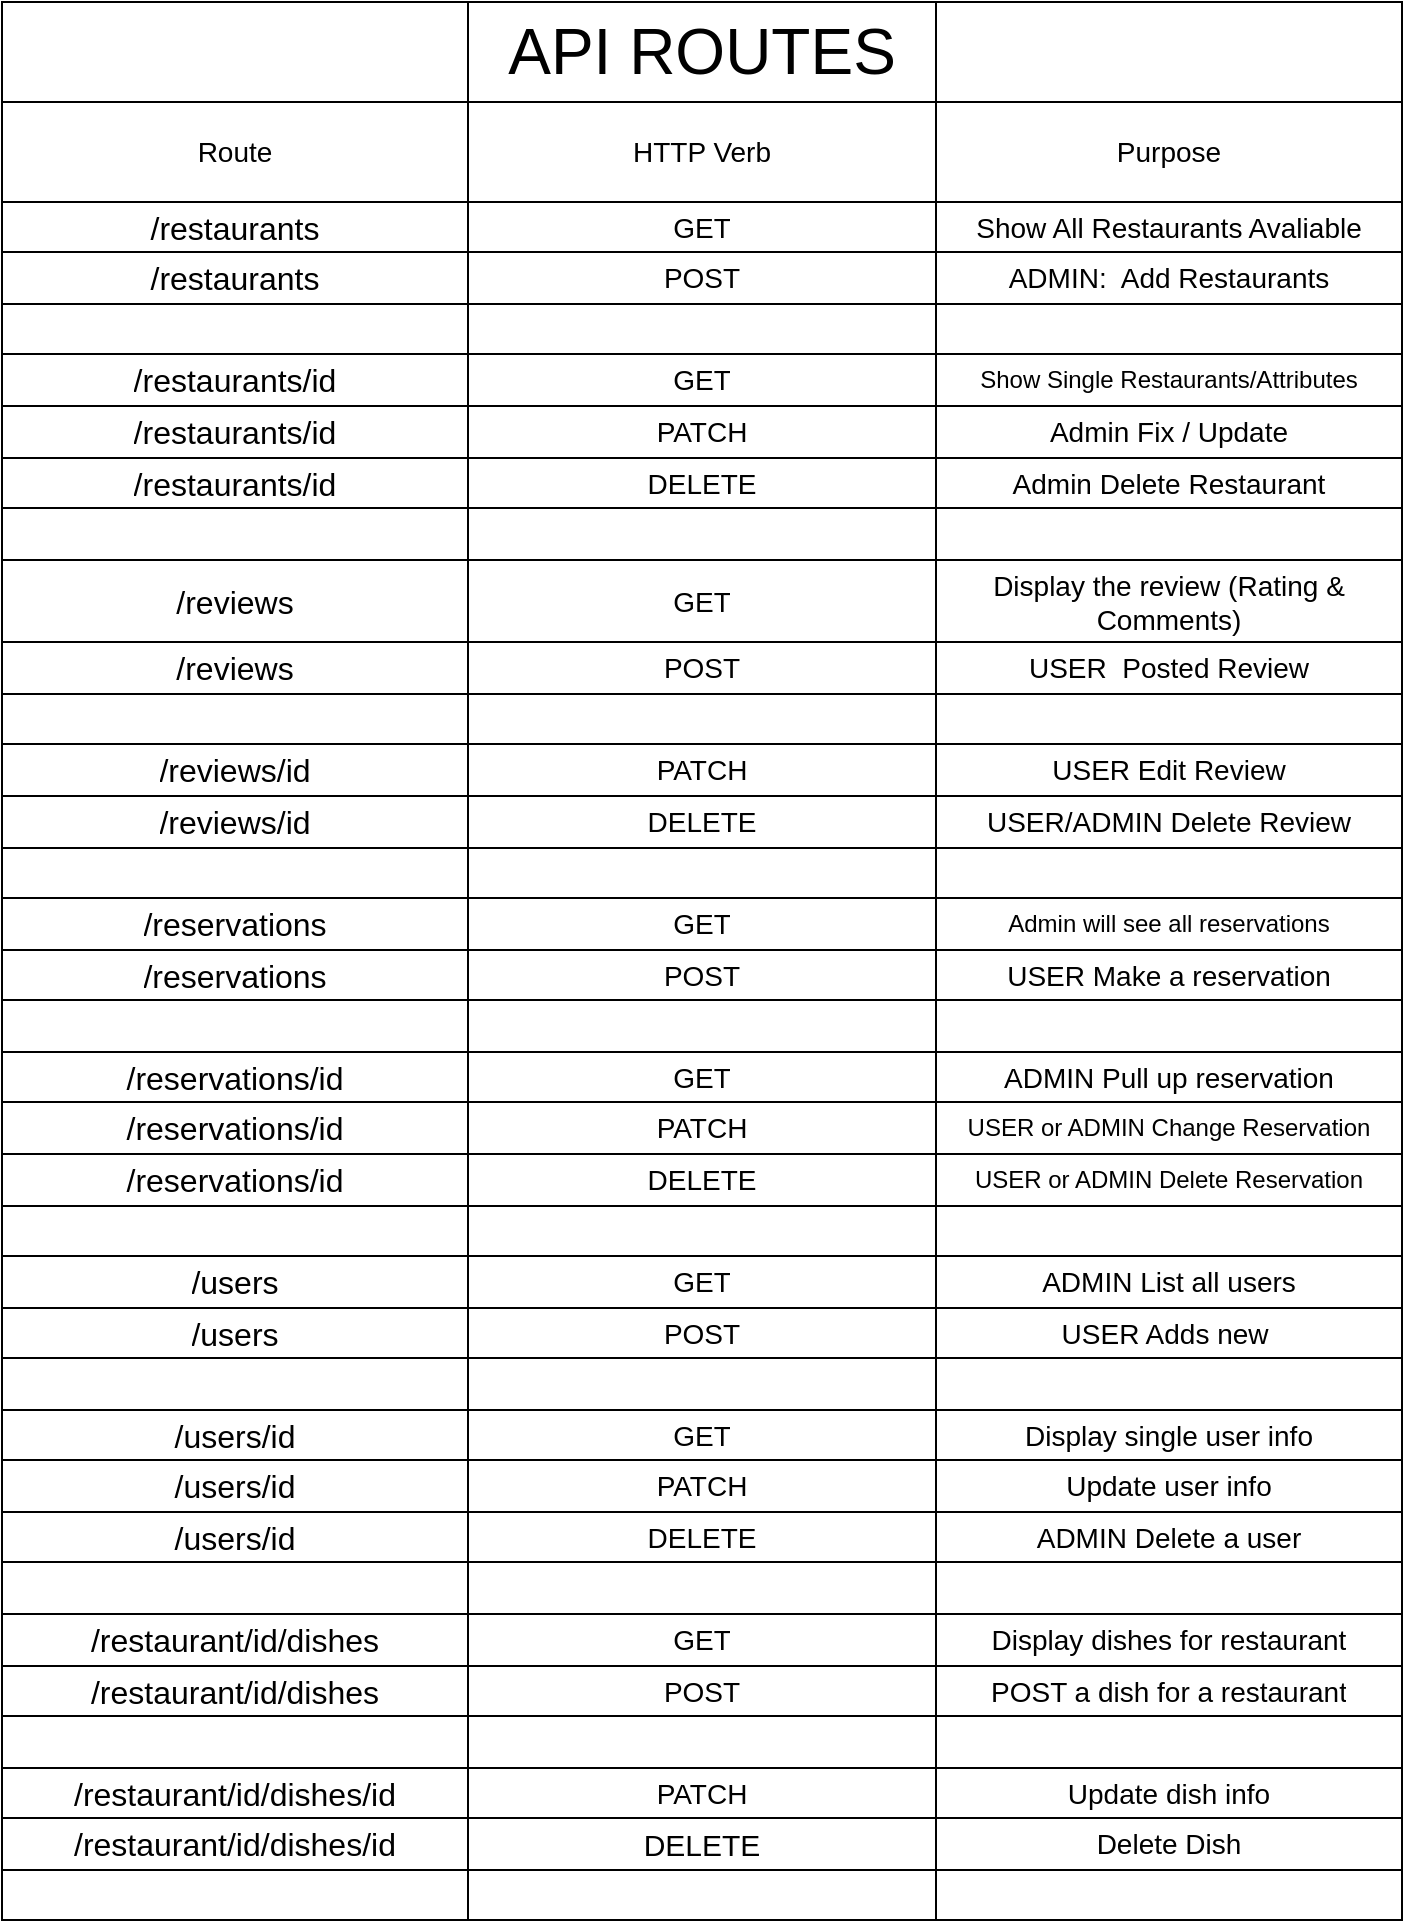 <mxfile>
    <diagram id="S6L31jOvDiZtcp9Sf2Wv" name="Page-1">
        <mxGraphModel dx="923" dy="2101" grid="1" gridSize="10" guides="1" tooltips="1" connect="1" arrows="1" fold="1" page="1" pageScale="1" pageWidth="850" pageHeight="1100" math="0" shadow="0">
            <root>
                <mxCell id="0"/>
                <mxCell id="1" parent="0"/>
                <mxCell id="39" value="" style="shape=table;startSize=0;container=1;collapsible=0;childLayout=tableLayout;fontStyle=1;align=center;fontSize=20;" parent="1" vertex="1">
                    <mxGeometry x="90" y="-1080" width="700" height="959" as="geometry"/>
                </mxCell>
                <mxCell id="3LBCeSW4Zflb0pGlj7fX-219" style="shape=tableRow;horizontal=0;startSize=0;swimlaneHead=0;swimlaneBody=0;top=0;left=0;bottom=0;right=0;collapsible=0;dropTarget=0;fillColor=none;points=[[0,0.5],[1,0.5]];portConstraint=eastwest;" parent="39" vertex="1">
                    <mxGeometry width="700" height="50" as="geometry"/>
                </mxCell>
                <mxCell id="3LBCeSW4Zflb0pGlj7fX-220" style="shape=partialRectangle;html=1;whiteSpace=wrap;connectable=0;fillColor=none;top=0;left=0;bottom=0;right=0;overflow=hidden;" parent="3LBCeSW4Zflb0pGlj7fX-219" vertex="1">
                    <mxGeometry width="233" height="50" as="geometry">
                        <mxRectangle width="233" height="50" as="alternateBounds"/>
                    </mxGeometry>
                </mxCell>
                <mxCell id="3LBCeSW4Zflb0pGlj7fX-221" value="API ROUTES" style="shape=partialRectangle;html=1;whiteSpace=wrap;connectable=0;fillColor=none;top=0;left=0;bottom=0;right=0;overflow=hidden;fontSize=32;" parent="3LBCeSW4Zflb0pGlj7fX-219" vertex="1">
                    <mxGeometry x="233" width="234" height="50" as="geometry">
                        <mxRectangle width="234" height="50" as="alternateBounds"/>
                    </mxGeometry>
                </mxCell>
                <mxCell id="3LBCeSW4Zflb0pGlj7fX-222" style="shape=partialRectangle;html=1;whiteSpace=wrap;connectable=0;fillColor=none;top=0;left=0;bottom=0;right=0;overflow=hidden;" parent="3LBCeSW4Zflb0pGlj7fX-219" vertex="1">
                    <mxGeometry x="467" width="233" height="50" as="geometry">
                        <mxRectangle width="233" height="50" as="alternateBounds"/>
                    </mxGeometry>
                </mxCell>
                <mxCell id="40" value="" style="shape=tableRow;horizontal=0;startSize=0;swimlaneHead=0;swimlaneBody=0;top=0;left=0;bottom=0;right=0;collapsible=0;dropTarget=0;fillColor=none;points=[[0,0.5],[1,0.5]];portConstraint=eastwest;" parent="39" vertex="1">
                    <mxGeometry y="50" width="700" height="50" as="geometry"/>
                </mxCell>
                <mxCell id="41" value="&lt;font style=&quot;font-size: 14px;&quot;&gt;Route&lt;/font&gt;" style="shape=partialRectangle;html=1;whiteSpace=wrap;connectable=0;fillColor=none;top=0;left=0;bottom=0;right=0;overflow=hidden;" parent="40" vertex="1">
                    <mxGeometry width="233" height="50" as="geometry">
                        <mxRectangle width="233" height="50" as="alternateBounds"/>
                    </mxGeometry>
                </mxCell>
                <mxCell id="42" value="&lt;font style=&quot;font-size: 14px;&quot;&gt;HTTP Verb&lt;/font&gt;" style="shape=partialRectangle;html=1;whiteSpace=wrap;connectable=0;fillColor=none;top=0;left=0;bottom=0;right=0;overflow=hidden;" parent="40" vertex="1">
                    <mxGeometry x="233" width="234" height="50" as="geometry">
                        <mxRectangle width="234" height="50" as="alternateBounds"/>
                    </mxGeometry>
                </mxCell>
                <mxCell id="43" value="&lt;font style=&quot;font-size: 14px;&quot;&gt;Purpose&lt;/font&gt;" style="shape=partialRectangle;html=1;whiteSpace=wrap;connectable=0;fillColor=none;top=0;left=0;bottom=0;right=0;overflow=hidden;" parent="40" vertex="1">
                    <mxGeometry x="467" width="233" height="50" as="geometry">
                        <mxRectangle width="233" height="50" as="alternateBounds"/>
                    </mxGeometry>
                </mxCell>
                <mxCell id="44" value="" style="shape=tableRow;horizontal=0;startSize=0;swimlaneHead=0;swimlaneBody=0;top=0;left=0;bottom=0;right=0;collapsible=0;dropTarget=0;fillColor=none;points=[[0,0.5],[1,0.5]];portConstraint=eastwest;" parent="39" vertex="1">
                    <mxGeometry y="100" width="700" height="25" as="geometry"/>
                </mxCell>
                <mxCell id="45" value="&lt;span style=&quot;font-size: 16px;&quot;&gt;/restaurants&lt;/span&gt;" style="shape=partialRectangle;html=1;whiteSpace=wrap;connectable=0;fillColor=none;top=0;left=0;bottom=0;right=0;overflow=hidden;" parent="44" vertex="1">
                    <mxGeometry width="233" height="25" as="geometry">
                        <mxRectangle width="233" height="25" as="alternateBounds"/>
                    </mxGeometry>
                </mxCell>
                <mxCell id="46" value="&lt;font style=&quot;font-size: 14px;&quot;&gt;GET&lt;/font&gt;" style="shape=partialRectangle;html=1;whiteSpace=wrap;connectable=0;fillColor=none;top=0;left=0;bottom=0;right=0;overflow=hidden;" parent="44" vertex="1">
                    <mxGeometry x="233" width="234" height="25" as="geometry">
                        <mxRectangle width="234" height="25" as="alternateBounds"/>
                    </mxGeometry>
                </mxCell>
                <mxCell id="47" value="&lt;font style=&quot;font-size: 14px;&quot;&gt;Show All Restaurants Avaliable&lt;/font&gt;" style="shape=partialRectangle;html=1;whiteSpace=wrap;connectable=0;fillColor=none;top=0;left=0;bottom=0;right=0;overflow=hidden;" parent="44" vertex="1">
                    <mxGeometry x="467" width="233" height="25" as="geometry">
                        <mxRectangle width="233" height="25" as="alternateBounds"/>
                    </mxGeometry>
                </mxCell>
                <mxCell id="48" value="" style="shape=tableRow;horizontal=0;startSize=0;swimlaneHead=0;swimlaneBody=0;top=0;left=0;bottom=0;right=0;collapsible=0;dropTarget=0;fillColor=none;points=[[0,0.5],[1,0.5]];portConstraint=eastwest;" parent="39" vertex="1">
                    <mxGeometry y="125" width="700" height="26" as="geometry"/>
                </mxCell>
                <mxCell id="49" value="&lt;span style=&quot;font-size: 16px;&quot;&gt;/restaurants&lt;/span&gt;" style="shape=partialRectangle;html=1;whiteSpace=wrap;connectable=0;fillColor=none;top=0;left=0;bottom=0;right=0;overflow=hidden;" parent="48" vertex="1">
                    <mxGeometry width="233" height="26" as="geometry">
                        <mxRectangle width="233" height="26" as="alternateBounds"/>
                    </mxGeometry>
                </mxCell>
                <mxCell id="50" value="&lt;font style=&quot;font-size: 14px;&quot;&gt;POST&lt;/font&gt;" style="shape=partialRectangle;html=1;whiteSpace=wrap;connectable=0;fillColor=none;top=0;left=0;bottom=0;right=0;overflow=hidden;" parent="48" vertex="1">
                    <mxGeometry x="233" width="234" height="26" as="geometry">
                        <mxRectangle width="234" height="26" as="alternateBounds"/>
                    </mxGeometry>
                </mxCell>
                <mxCell id="51" value="&lt;font style=&quot;font-size: 14px;&quot;&gt;ADMIN:&amp;nbsp; Add Restaurants&lt;/font&gt;" style="shape=partialRectangle;html=1;whiteSpace=wrap;connectable=0;fillColor=none;top=0;left=0;bottom=0;right=0;overflow=hidden;" parent="48" vertex="1">
                    <mxGeometry x="467" width="233" height="26" as="geometry">
                        <mxRectangle width="233" height="26" as="alternateBounds"/>
                    </mxGeometry>
                </mxCell>
                <mxCell id="3LBCeSW4Zflb0pGlj7fX-67" style="shape=tableRow;horizontal=0;startSize=0;swimlaneHead=0;swimlaneBody=0;top=0;left=0;bottom=0;right=0;collapsible=0;dropTarget=0;fillColor=none;points=[[0,0.5],[1,0.5]];portConstraint=eastwest;" parent="39" vertex="1">
                    <mxGeometry y="151" width="700" height="25" as="geometry"/>
                </mxCell>
                <mxCell id="3LBCeSW4Zflb0pGlj7fX-68" value="" style="shape=partialRectangle;html=1;whiteSpace=wrap;connectable=0;fillColor=none;top=0;left=0;bottom=0;right=0;overflow=hidden;" parent="3LBCeSW4Zflb0pGlj7fX-67" vertex="1">
                    <mxGeometry width="233" height="25" as="geometry">
                        <mxRectangle width="233" height="25" as="alternateBounds"/>
                    </mxGeometry>
                </mxCell>
                <mxCell id="3LBCeSW4Zflb0pGlj7fX-69" value="" style="shape=partialRectangle;html=1;whiteSpace=wrap;connectable=0;fillColor=none;top=0;left=0;bottom=0;right=0;overflow=hidden;" parent="3LBCeSW4Zflb0pGlj7fX-67" vertex="1">
                    <mxGeometry x="233" width="234" height="25" as="geometry">
                        <mxRectangle width="234" height="25" as="alternateBounds"/>
                    </mxGeometry>
                </mxCell>
                <mxCell id="3LBCeSW4Zflb0pGlj7fX-70" value="" style="shape=partialRectangle;html=1;whiteSpace=wrap;connectable=0;fillColor=none;top=0;left=0;bottom=0;right=0;overflow=hidden;" parent="3LBCeSW4Zflb0pGlj7fX-67" vertex="1">
                    <mxGeometry x="467" width="233" height="25" as="geometry">
                        <mxRectangle width="233" height="25" as="alternateBounds"/>
                    </mxGeometry>
                </mxCell>
                <mxCell id="3LBCeSW4Zflb0pGlj7fX-75" style="shape=tableRow;horizontal=0;startSize=0;swimlaneHead=0;swimlaneBody=0;top=0;left=0;bottom=0;right=0;collapsible=0;dropTarget=0;fillColor=none;points=[[0,0.5],[1,0.5]];portConstraint=eastwest;" parent="39" vertex="1">
                    <mxGeometry y="176" width="700" height="26" as="geometry"/>
                </mxCell>
                <mxCell id="3LBCeSW4Zflb0pGlj7fX-76" value="&lt;font style=&quot;font-size: 16px;&quot;&gt;/restaurants/id&lt;/font&gt;" style="shape=partialRectangle;html=1;whiteSpace=wrap;connectable=0;fillColor=none;top=0;left=0;bottom=0;right=0;overflow=hidden;" parent="3LBCeSW4Zflb0pGlj7fX-75" vertex="1">
                    <mxGeometry width="233" height="26" as="geometry">
                        <mxRectangle width="233" height="26" as="alternateBounds"/>
                    </mxGeometry>
                </mxCell>
                <mxCell id="3LBCeSW4Zflb0pGlj7fX-77" value="&lt;font style=&quot;font-size: 14px;&quot;&gt;GET&lt;/font&gt;" style="shape=partialRectangle;html=1;whiteSpace=wrap;connectable=0;fillColor=none;top=0;left=0;bottom=0;right=0;overflow=hidden;" parent="3LBCeSW4Zflb0pGlj7fX-75" vertex="1">
                    <mxGeometry x="233" width="234" height="26" as="geometry">
                        <mxRectangle width="234" height="26" as="alternateBounds"/>
                    </mxGeometry>
                </mxCell>
                <mxCell id="3LBCeSW4Zflb0pGlj7fX-78" value="Show Single Restaurants/Attributes" style="shape=partialRectangle;html=1;whiteSpace=wrap;connectable=0;fillColor=none;top=0;left=0;bottom=0;right=0;overflow=hidden;" parent="3LBCeSW4Zflb0pGlj7fX-75" vertex="1">
                    <mxGeometry x="467" width="233" height="26" as="geometry">
                        <mxRectangle width="233" height="26" as="alternateBounds"/>
                    </mxGeometry>
                </mxCell>
                <mxCell id="3LBCeSW4Zflb0pGlj7fX-79" style="shape=tableRow;horizontal=0;startSize=0;swimlaneHead=0;swimlaneBody=0;top=0;left=0;bottom=0;right=0;collapsible=0;dropTarget=0;fillColor=none;points=[[0,0.5],[1,0.5]];portConstraint=eastwest;" parent="39" vertex="1">
                    <mxGeometry y="202" width="700" height="26" as="geometry"/>
                </mxCell>
                <mxCell id="3LBCeSW4Zflb0pGlj7fX-80" value="&lt;span style=&quot;font-size: 16px;&quot;&gt;/restaurants/id&lt;/span&gt;" style="shape=partialRectangle;html=1;whiteSpace=wrap;connectable=0;fillColor=none;top=0;left=0;bottom=0;right=0;overflow=hidden;" parent="3LBCeSW4Zflb0pGlj7fX-79" vertex="1">
                    <mxGeometry width="233" height="26" as="geometry">
                        <mxRectangle width="233" height="26" as="alternateBounds"/>
                    </mxGeometry>
                </mxCell>
                <mxCell id="3LBCeSW4Zflb0pGlj7fX-81" value="&lt;font style=&quot;font-size: 14px;&quot;&gt;PATCH&lt;/font&gt;" style="shape=partialRectangle;html=1;whiteSpace=wrap;connectable=0;fillColor=none;top=0;left=0;bottom=0;right=0;overflow=hidden;" parent="3LBCeSW4Zflb0pGlj7fX-79" vertex="1">
                    <mxGeometry x="233" width="234" height="26" as="geometry">
                        <mxRectangle width="234" height="26" as="alternateBounds"/>
                    </mxGeometry>
                </mxCell>
                <mxCell id="3LBCeSW4Zflb0pGlj7fX-82" value="&lt;font style=&quot;font-size: 14px;&quot;&gt;Admin Fix / Update&lt;/font&gt;" style="shape=partialRectangle;html=1;whiteSpace=wrap;connectable=0;fillColor=none;top=0;left=0;bottom=0;right=0;overflow=hidden;" parent="3LBCeSW4Zflb0pGlj7fX-79" vertex="1">
                    <mxGeometry x="467" width="233" height="26" as="geometry">
                        <mxRectangle width="233" height="26" as="alternateBounds"/>
                    </mxGeometry>
                </mxCell>
                <mxCell id="3LBCeSW4Zflb0pGlj7fX-83" style="shape=tableRow;horizontal=0;startSize=0;swimlaneHead=0;swimlaneBody=0;top=0;left=0;bottom=0;right=0;collapsible=0;dropTarget=0;fillColor=none;points=[[0,0.5],[1,0.5]];portConstraint=eastwest;" parent="39" vertex="1">
                    <mxGeometry y="228" width="700" height="25" as="geometry"/>
                </mxCell>
                <mxCell id="3LBCeSW4Zflb0pGlj7fX-84" value="&lt;span style=&quot;font-size: 16px;&quot;&gt;/restaurants/id&lt;/span&gt;" style="shape=partialRectangle;html=1;whiteSpace=wrap;connectable=0;fillColor=none;top=0;left=0;bottom=0;right=0;overflow=hidden;" parent="3LBCeSW4Zflb0pGlj7fX-83" vertex="1">
                    <mxGeometry width="233" height="25" as="geometry">
                        <mxRectangle width="233" height="25" as="alternateBounds"/>
                    </mxGeometry>
                </mxCell>
                <mxCell id="3LBCeSW4Zflb0pGlj7fX-85" value="&lt;font style=&quot;font-size: 14px;&quot;&gt;DELETE&lt;/font&gt;" style="shape=partialRectangle;html=1;whiteSpace=wrap;connectable=0;fillColor=none;top=0;left=0;bottom=0;right=0;overflow=hidden;" parent="3LBCeSW4Zflb0pGlj7fX-83" vertex="1">
                    <mxGeometry x="233" width="234" height="25" as="geometry">
                        <mxRectangle width="234" height="25" as="alternateBounds"/>
                    </mxGeometry>
                </mxCell>
                <mxCell id="3LBCeSW4Zflb0pGlj7fX-86" value="&lt;font style=&quot;font-size: 14px;&quot;&gt;Admin Delete Restaurant&lt;/font&gt;" style="shape=partialRectangle;html=1;whiteSpace=wrap;connectable=0;fillColor=none;top=0;left=0;bottom=0;right=0;overflow=hidden;" parent="3LBCeSW4Zflb0pGlj7fX-83" vertex="1">
                    <mxGeometry x="467" width="233" height="25" as="geometry">
                        <mxRectangle width="233" height="25" as="alternateBounds"/>
                    </mxGeometry>
                </mxCell>
                <mxCell id="3LBCeSW4Zflb0pGlj7fX-87" style="shape=tableRow;horizontal=0;startSize=0;swimlaneHead=0;swimlaneBody=0;top=0;left=0;bottom=0;right=0;collapsible=0;dropTarget=0;fillColor=none;points=[[0,0.5],[1,0.5]];portConstraint=eastwest;" parent="39" vertex="1">
                    <mxGeometry y="253" width="700" height="26" as="geometry"/>
                </mxCell>
                <mxCell id="3LBCeSW4Zflb0pGlj7fX-88" value="" style="shape=partialRectangle;html=1;whiteSpace=wrap;connectable=0;fillColor=none;top=0;left=0;bottom=0;right=0;overflow=hidden;" parent="3LBCeSW4Zflb0pGlj7fX-87" vertex="1">
                    <mxGeometry width="233" height="26" as="geometry">
                        <mxRectangle width="233" height="26" as="alternateBounds"/>
                    </mxGeometry>
                </mxCell>
                <mxCell id="3LBCeSW4Zflb0pGlj7fX-89" value="" style="shape=partialRectangle;html=1;whiteSpace=wrap;connectable=0;fillColor=none;top=0;left=0;bottom=0;right=0;overflow=hidden;" parent="3LBCeSW4Zflb0pGlj7fX-87" vertex="1">
                    <mxGeometry x="233" width="234" height="26" as="geometry">
                        <mxRectangle width="234" height="26" as="alternateBounds"/>
                    </mxGeometry>
                </mxCell>
                <mxCell id="3LBCeSW4Zflb0pGlj7fX-90" value="" style="shape=partialRectangle;html=1;whiteSpace=wrap;connectable=0;fillColor=none;top=0;left=0;bottom=0;right=0;overflow=hidden;" parent="3LBCeSW4Zflb0pGlj7fX-87" vertex="1">
                    <mxGeometry x="467" width="233" height="26" as="geometry">
                        <mxRectangle width="233" height="26" as="alternateBounds"/>
                    </mxGeometry>
                </mxCell>
                <mxCell id="3LBCeSW4Zflb0pGlj7fX-95" style="shape=tableRow;horizontal=0;startSize=0;swimlaneHead=0;swimlaneBody=0;top=0;left=0;bottom=0;right=0;collapsible=0;dropTarget=0;fillColor=none;points=[[0,0.5],[1,0.5]];portConstraint=eastwest;" parent="39" vertex="1">
                    <mxGeometry y="279" width="700" height="41" as="geometry"/>
                </mxCell>
                <mxCell id="3LBCeSW4Zflb0pGlj7fX-96" value="&lt;font style=&quot;font-size: 16px;&quot;&gt;/reviews&lt;/font&gt;" style="shape=partialRectangle;html=1;whiteSpace=wrap;connectable=0;fillColor=none;top=0;left=0;bottom=0;right=0;overflow=hidden;" parent="3LBCeSW4Zflb0pGlj7fX-95" vertex="1">
                    <mxGeometry width="233" height="41" as="geometry">
                        <mxRectangle width="233" height="41" as="alternateBounds"/>
                    </mxGeometry>
                </mxCell>
                <mxCell id="3LBCeSW4Zflb0pGlj7fX-97" value="&lt;font style=&quot;font-size: 14px;&quot;&gt;GET&lt;/font&gt;" style="shape=partialRectangle;html=1;whiteSpace=wrap;connectable=0;fillColor=none;top=0;left=0;bottom=0;right=0;overflow=hidden;" parent="3LBCeSW4Zflb0pGlj7fX-95" vertex="1">
                    <mxGeometry x="233" width="234" height="41" as="geometry">
                        <mxRectangle width="234" height="41" as="alternateBounds"/>
                    </mxGeometry>
                </mxCell>
                <mxCell id="3LBCeSW4Zflb0pGlj7fX-98" value="&lt;font style=&quot;font-size: 14px;&quot;&gt;Display the review (Rating &amp;amp; Comments)&lt;/font&gt;" style="shape=partialRectangle;html=1;whiteSpace=wrap;connectable=0;fillColor=none;top=0;left=0;bottom=0;right=0;overflow=hidden;" parent="3LBCeSW4Zflb0pGlj7fX-95" vertex="1">
                    <mxGeometry x="467" width="233" height="41" as="geometry">
                        <mxRectangle width="233" height="41" as="alternateBounds"/>
                    </mxGeometry>
                </mxCell>
                <mxCell id="3LBCeSW4Zflb0pGlj7fX-99" style="shape=tableRow;horizontal=0;startSize=0;swimlaneHead=0;swimlaneBody=0;top=0;left=0;bottom=0;right=0;collapsible=0;dropTarget=0;fillColor=none;points=[[0,0.5],[1,0.5]];portConstraint=eastwest;" parent="39" vertex="1">
                    <mxGeometry y="320" width="700" height="26" as="geometry"/>
                </mxCell>
                <mxCell id="3LBCeSW4Zflb0pGlj7fX-100" value="&lt;font style=&quot;font-size: 16px;&quot;&gt;/reviews&lt;/font&gt;" style="shape=partialRectangle;html=1;whiteSpace=wrap;connectable=0;fillColor=none;top=0;left=0;bottom=0;right=0;overflow=hidden;" parent="3LBCeSW4Zflb0pGlj7fX-99" vertex="1">
                    <mxGeometry width="233" height="26" as="geometry">
                        <mxRectangle width="233" height="26" as="alternateBounds"/>
                    </mxGeometry>
                </mxCell>
                <mxCell id="3LBCeSW4Zflb0pGlj7fX-101" value="&lt;font style=&quot;font-size: 14px;&quot;&gt;POST&lt;/font&gt;" style="shape=partialRectangle;html=1;whiteSpace=wrap;connectable=0;fillColor=none;top=0;left=0;bottom=0;right=0;overflow=hidden;" parent="3LBCeSW4Zflb0pGlj7fX-99" vertex="1">
                    <mxGeometry x="233" width="234" height="26" as="geometry">
                        <mxRectangle width="234" height="26" as="alternateBounds"/>
                    </mxGeometry>
                </mxCell>
                <mxCell id="3LBCeSW4Zflb0pGlj7fX-102" value="&lt;font style=&quot;font-size: 14px;&quot;&gt;USER&amp;nbsp; Posted Review&lt;/font&gt;" style="shape=partialRectangle;html=1;whiteSpace=wrap;connectable=0;fillColor=none;top=0;left=0;bottom=0;right=0;overflow=hidden;" parent="3LBCeSW4Zflb0pGlj7fX-99" vertex="1">
                    <mxGeometry x="467" width="233" height="26" as="geometry">
                        <mxRectangle width="233" height="26" as="alternateBounds"/>
                    </mxGeometry>
                </mxCell>
                <mxCell id="3LBCeSW4Zflb0pGlj7fX-127" style="shape=tableRow;horizontal=0;startSize=0;swimlaneHead=0;swimlaneBody=0;top=0;left=0;bottom=0;right=0;collapsible=0;dropTarget=0;fillColor=none;points=[[0,0.5],[1,0.5]];portConstraint=eastwest;" parent="39" vertex="1">
                    <mxGeometry y="346" width="700" height="25" as="geometry"/>
                </mxCell>
                <mxCell id="3LBCeSW4Zflb0pGlj7fX-128" style="shape=partialRectangle;html=1;whiteSpace=wrap;connectable=0;fillColor=none;top=0;left=0;bottom=0;right=0;overflow=hidden;" parent="3LBCeSW4Zflb0pGlj7fX-127" vertex="1">
                    <mxGeometry width="233" height="25" as="geometry">
                        <mxRectangle width="233" height="25" as="alternateBounds"/>
                    </mxGeometry>
                </mxCell>
                <mxCell id="3LBCeSW4Zflb0pGlj7fX-129" style="shape=partialRectangle;html=1;whiteSpace=wrap;connectable=0;fillColor=none;top=0;left=0;bottom=0;right=0;overflow=hidden;" parent="3LBCeSW4Zflb0pGlj7fX-127" vertex="1">
                    <mxGeometry x="233" width="234" height="25" as="geometry">
                        <mxRectangle width="234" height="25" as="alternateBounds"/>
                    </mxGeometry>
                </mxCell>
                <mxCell id="3LBCeSW4Zflb0pGlj7fX-130" style="shape=partialRectangle;html=1;whiteSpace=wrap;connectable=0;fillColor=none;top=0;left=0;bottom=0;right=0;overflow=hidden;" parent="3LBCeSW4Zflb0pGlj7fX-127" vertex="1">
                    <mxGeometry x="467" width="233" height="25" as="geometry">
                        <mxRectangle width="233" height="25" as="alternateBounds"/>
                    </mxGeometry>
                </mxCell>
                <mxCell id="3LBCeSW4Zflb0pGlj7fX-103" style="shape=tableRow;horizontal=0;startSize=0;swimlaneHead=0;swimlaneBody=0;top=0;left=0;bottom=0;right=0;collapsible=0;dropTarget=0;fillColor=none;points=[[0,0.5],[1,0.5]];portConstraint=eastwest;" parent="39" vertex="1">
                    <mxGeometry y="371" width="700" height="26" as="geometry"/>
                </mxCell>
                <mxCell id="3LBCeSW4Zflb0pGlj7fX-104" value="&lt;span style=&quot;font-size: 16px;&quot;&gt;/reviews/id&lt;/span&gt;" style="shape=partialRectangle;html=1;whiteSpace=wrap;connectable=0;fillColor=none;top=0;left=0;bottom=0;right=0;overflow=hidden;fontSize=16;" parent="3LBCeSW4Zflb0pGlj7fX-103" vertex="1">
                    <mxGeometry width="233" height="26" as="geometry">
                        <mxRectangle width="233" height="26" as="alternateBounds"/>
                    </mxGeometry>
                </mxCell>
                <mxCell id="3LBCeSW4Zflb0pGlj7fX-105" value="&lt;font style=&quot;font-size: 14px;&quot;&gt;PATCH&lt;/font&gt;" style="shape=partialRectangle;html=1;whiteSpace=wrap;connectable=0;fillColor=none;top=0;left=0;bottom=0;right=0;overflow=hidden;" parent="3LBCeSW4Zflb0pGlj7fX-103" vertex="1">
                    <mxGeometry x="233" width="234" height="26" as="geometry">
                        <mxRectangle width="234" height="26" as="alternateBounds"/>
                    </mxGeometry>
                </mxCell>
                <mxCell id="3LBCeSW4Zflb0pGlj7fX-106" value="&lt;font style=&quot;font-size: 14px;&quot;&gt;USER Edit Review&lt;/font&gt;" style="shape=partialRectangle;html=1;whiteSpace=wrap;connectable=0;fillColor=none;top=0;left=0;bottom=0;right=0;overflow=hidden;" parent="3LBCeSW4Zflb0pGlj7fX-103" vertex="1">
                    <mxGeometry x="467" width="233" height="26" as="geometry">
                        <mxRectangle width="233" height="26" as="alternateBounds"/>
                    </mxGeometry>
                </mxCell>
                <mxCell id="3LBCeSW4Zflb0pGlj7fX-107" style="shape=tableRow;horizontal=0;startSize=0;swimlaneHead=0;swimlaneBody=0;top=0;left=0;bottom=0;right=0;collapsible=0;dropTarget=0;fillColor=none;points=[[0,0.5],[1,0.5]];portConstraint=eastwest;" parent="39" vertex="1">
                    <mxGeometry y="397" width="700" height="26" as="geometry"/>
                </mxCell>
                <mxCell id="3LBCeSW4Zflb0pGlj7fX-108" value="&lt;span style=&quot;font-size: 16px;&quot;&gt;/reviews/id&lt;/span&gt;" style="shape=partialRectangle;html=1;whiteSpace=wrap;connectable=0;fillColor=none;top=0;left=0;bottom=0;right=0;overflow=hidden;fontSize=16;" parent="3LBCeSW4Zflb0pGlj7fX-107" vertex="1">
                    <mxGeometry width="233" height="26" as="geometry">
                        <mxRectangle width="233" height="26" as="alternateBounds"/>
                    </mxGeometry>
                </mxCell>
                <mxCell id="3LBCeSW4Zflb0pGlj7fX-109" value="&lt;font style=&quot;font-size: 14px;&quot;&gt;DELETE&lt;/font&gt;" style="shape=partialRectangle;html=1;whiteSpace=wrap;connectable=0;fillColor=none;top=0;left=0;bottom=0;right=0;overflow=hidden;" parent="3LBCeSW4Zflb0pGlj7fX-107" vertex="1">
                    <mxGeometry x="233" width="234" height="26" as="geometry">
                        <mxRectangle width="234" height="26" as="alternateBounds"/>
                    </mxGeometry>
                </mxCell>
                <mxCell id="3LBCeSW4Zflb0pGlj7fX-110" value="&lt;font style=&quot;font-size: 14px;&quot;&gt;USER/ADMIN Delete Review&lt;/font&gt;" style="shape=partialRectangle;html=1;whiteSpace=wrap;connectable=0;fillColor=none;top=0;left=0;bottom=0;right=0;overflow=hidden;" parent="3LBCeSW4Zflb0pGlj7fX-107" vertex="1">
                    <mxGeometry x="467" width="233" height="26" as="geometry">
                        <mxRectangle width="233" height="26" as="alternateBounds"/>
                    </mxGeometry>
                </mxCell>
                <mxCell id="3LBCeSW4Zflb0pGlj7fX-111" style="shape=tableRow;horizontal=0;startSize=0;swimlaneHead=0;swimlaneBody=0;top=0;left=0;bottom=0;right=0;collapsible=0;dropTarget=0;fillColor=none;points=[[0,0.5],[1,0.5]];portConstraint=eastwest;" parent="39" vertex="1">
                    <mxGeometry y="423" width="700" height="25" as="geometry"/>
                </mxCell>
                <mxCell id="3LBCeSW4Zflb0pGlj7fX-112" style="shape=partialRectangle;html=1;whiteSpace=wrap;connectable=0;fillColor=none;top=0;left=0;bottom=0;right=0;overflow=hidden;" parent="3LBCeSW4Zflb0pGlj7fX-111" vertex="1">
                    <mxGeometry width="233" height="25" as="geometry">
                        <mxRectangle width="233" height="25" as="alternateBounds"/>
                    </mxGeometry>
                </mxCell>
                <mxCell id="3LBCeSW4Zflb0pGlj7fX-113" style="shape=partialRectangle;html=1;whiteSpace=wrap;connectable=0;fillColor=none;top=0;left=0;bottom=0;right=0;overflow=hidden;" parent="3LBCeSW4Zflb0pGlj7fX-111" vertex="1">
                    <mxGeometry x="233" width="234" height="25" as="geometry">
                        <mxRectangle width="234" height="25" as="alternateBounds"/>
                    </mxGeometry>
                </mxCell>
                <mxCell id="3LBCeSW4Zflb0pGlj7fX-114" style="shape=partialRectangle;html=1;whiteSpace=wrap;connectable=0;fillColor=none;top=0;left=0;bottom=0;right=0;overflow=hidden;" parent="3LBCeSW4Zflb0pGlj7fX-111" vertex="1">
                    <mxGeometry x="467" width="233" height="25" as="geometry">
                        <mxRectangle width="233" height="25" as="alternateBounds"/>
                    </mxGeometry>
                </mxCell>
                <mxCell id="3LBCeSW4Zflb0pGlj7fX-159" style="shape=tableRow;horizontal=0;startSize=0;swimlaneHead=0;swimlaneBody=0;top=0;left=0;bottom=0;right=0;collapsible=0;dropTarget=0;fillColor=none;points=[[0,0.5],[1,0.5]];portConstraint=eastwest;" parent="39" vertex="1">
                    <mxGeometry y="448" width="700" height="26" as="geometry"/>
                </mxCell>
                <mxCell id="3LBCeSW4Zflb0pGlj7fX-160" value="/reservations" style="shape=partialRectangle;html=1;whiteSpace=wrap;connectable=0;fillColor=none;top=0;left=0;bottom=0;right=0;overflow=hidden;fontSize=16;" parent="3LBCeSW4Zflb0pGlj7fX-159" vertex="1">
                    <mxGeometry width="233" height="26" as="geometry">
                        <mxRectangle width="233" height="26" as="alternateBounds"/>
                    </mxGeometry>
                </mxCell>
                <mxCell id="3LBCeSW4Zflb0pGlj7fX-161" value="&lt;font style=&quot;font-size: 14px;&quot;&gt;GET&lt;/font&gt;" style="shape=partialRectangle;html=1;whiteSpace=wrap;connectable=0;fillColor=none;top=0;left=0;bottom=0;right=0;overflow=hidden;" parent="3LBCeSW4Zflb0pGlj7fX-159" vertex="1">
                    <mxGeometry x="233" width="234" height="26" as="geometry">
                        <mxRectangle width="234" height="26" as="alternateBounds"/>
                    </mxGeometry>
                </mxCell>
                <mxCell id="3LBCeSW4Zflb0pGlj7fX-162" value="Admin will see all reservations" style="shape=partialRectangle;html=1;whiteSpace=wrap;connectable=0;fillColor=none;top=0;left=0;bottom=0;right=0;overflow=hidden;" parent="3LBCeSW4Zflb0pGlj7fX-159" vertex="1">
                    <mxGeometry x="467" width="233" height="26" as="geometry">
                        <mxRectangle width="233" height="26" as="alternateBounds"/>
                    </mxGeometry>
                </mxCell>
                <mxCell id="3LBCeSW4Zflb0pGlj7fX-151" style="shape=tableRow;horizontal=0;startSize=0;swimlaneHead=0;swimlaneBody=0;top=0;left=0;bottom=0;right=0;collapsible=0;dropTarget=0;fillColor=none;points=[[0,0.5],[1,0.5]];portConstraint=eastwest;" parent="39" vertex="1">
                    <mxGeometry y="474" width="700" height="25" as="geometry"/>
                </mxCell>
                <mxCell id="3LBCeSW4Zflb0pGlj7fX-152" value="&lt;span style=&quot;font-size: 16px;&quot;&gt;/reservations&lt;/span&gt;" style="shape=partialRectangle;html=1;whiteSpace=wrap;connectable=0;fillColor=none;top=0;left=0;bottom=0;right=0;overflow=hidden;" parent="3LBCeSW4Zflb0pGlj7fX-151" vertex="1">
                    <mxGeometry width="233" height="25" as="geometry">
                        <mxRectangle width="233" height="25" as="alternateBounds"/>
                    </mxGeometry>
                </mxCell>
                <mxCell id="3LBCeSW4Zflb0pGlj7fX-153" value="&lt;font style=&quot;font-size: 14px;&quot;&gt;POST&lt;/font&gt;" style="shape=partialRectangle;html=1;whiteSpace=wrap;connectable=0;fillColor=none;top=0;left=0;bottom=0;right=0;overflow=hidden;" parent="3LBCeSW4Zflb0pGlj7fX-151" vertex="1">
                    <mxGeometry x="233" width="234" height="25" as="geometry">
                        <mxRectangle width="234" height="25" as="alternateBounds"/>
                    </mxGeometry>
                </mxCell>
                <mxCell id="3LBCeSW4Zflb0pGlj7fX-154" value="USER Make a reservation" style="shape=partialRectangle;html=1;whiteSpace=wrap;connectable=0;fillColor=none;top=0;left=0;bottom=0;right=0;overflow=hidden;fontSize=14;" parent="3LBCeSW4Zflb0pGlj7fX-151" vertex="1">
                    <mxGeometry x="467" width="233" height="25" as="geometry">
                        <mxRectangle width="233" height="25" as="alternateBounds"/>
                    </mxGeometry>
                </mxCell>
                <mxCell id="3LBCeSW4Zflb0pGlj7fX-147" style="shape=tableRow;horizontal=0;startSize=0;swimlaneHead=0;swimlaneBody=0;top=0;left=0;bottom=0;right=0;collapsible=0;dropTarget=0;fillColor=none;points=[[0,0.5],[1,0.5]];portConstraint=eastwest;" parent="39" vertex="1">
                    <mxGeometry y="499" width="700" height="26" as="geometry"/>
                </mxCell>
                <mxCell id="3LBCeSW4Zflb0pGlj7fX-148" style="shape=partialRectangle;html=1;whiteSpace=wrap;connectable=0;fillColor=none;top=0;left=0;bottom=0;right=0;overflow=hidden;" parent="3LBCeSW4Zflb0pGlj7fX-147" vertex="1">
                    <mxGeometry width="233" height="26" as="geometry">
                        <mxRectangle width="233" height="26" as="alternateBounds"/>
                    </mxGeometry>
                </mxCell>
                <mxCell id="3LBCeSW4Zflb0pGlj7fX-149" style="shape=partialRectangle;html=1;whiteSpace=wrap;connectable=0;fillColor=none;top=0;left=0;bottom=0;right=0;overflow=hidden;" parent="3LBCeSW4Zflb0pGlj7fX-147" vertex="1">
                    <mxGeometry x="233" width="234" height="26" as="geometry">
                        <mxRectangle width="234" height="26" as="alternateBounds"/>
                    </mxGeometry>
                </mxCell>
                <mxCell id="3LBCeSW4Zflb0pGlj7fX-150" style="shape=partialRectangle;html=1;whiteSpace=wrap;connectable=0;fillColor=none;top=0;left=0;bottom=0;right=0;overflow=hidden;" parent="3LBCeSW4Zflb0pGlj7fX-147" vertex="1">
                    <mxGeometry x="467" width="233" height="26" as="geometry">
                        <mxRectangle width="233" height="26" as="alternateBounds"/>
                    </mxGeometry>
                </mxCell>
                <mxCell id="3LBCeSW4Zflb0pGlj7fX-143" style="shape=tableRow;horizontal=0;startSize=0;swimlaneHead=0;swimlaneBody=0;top=0;left=0;bottom=0;right=0;collapsible=0;dropTarget=0;fillColor=none;points=[[0,0.5],[1,0.5]];portConstraint=eastwest;" parent="39" vertex="1">
                    <mxGeometry y="525" width="700" height="25" as="geometry"/>
                </mxCell>
                <mxCell id="3LBCeSW4Zflb0pGlj7fX-144" value="&lt;font style=&quot;font-size: 16px;&quot;&gt;/reservations/id&lt;/font&gt;" style="shape=partialRectangle;html=1;whiteSpace=wrap;connectable=0;fillColor=none;top=0;left=0;bottom=0;right=0;overflow=hidden;" parent="3LBCeSW4Zflb0pGlj7fX-143" vertex="1">
                    <mxGeometry width="233" height="25" as="geometry">
                        <mxRectangle width="233" height="25" as="alternateBounds"/>
                    </mxGeometry>
                </mxCell>
                <mxCell id="3LBCeSW4Zflb0pGlj7fX-145" value="&lt;font style=&quot;font-size: 14px;&quot;&gt;GET&lt;/font&gt;" style="shape=partialRectangle;html=1;whiteSpace=wrap;connectable=0;fillColor=none;top=0;left=0;bottom=0;right=0;overflow=hidden;" parent="3LBCeSW4Zflb0pGlj7fX-143" vertex="1">
                    <mxGeometry x="233" width="234" height="25" as="geometry">
                        <mxRectangle width="234" height="25" as="alternateBounds"/>
                    </mxGeometry>
                </mxCell>
                <mxCell id="3LBCeSW4Zflb0pGlj7fX-146" value="ADMIN Pull up reservation" style="shape=partialRectangle;html=1;whiteSpace=wrap;connectable=0;fillColor=none;top=0;left=0;bottom=0;right=0;overflow=hidden;fontSize=14;" parent="3LBCeSW4Zflb0pGlj7fX-143" vertex="1">
                    <mxGeometry x="467" width="233" height="25" as="geometry">
                        <mxRectangle width="233" height="25" as="alternateBounds"/>
                    </mxGeometry>
                </mxCell>
                <mxCell id="3LBCeSW4Zflb0pGlj7fX-139" style="shape=tableRow;horizontal=0;startSize=0;swimlaneHead=0;swimlaneBody=0;top=0;left=0;bottom=0;right=0;collapsible=0;dropTarget=0;fillColor=none;points=[[0,0.5],[1,0.5]];portConstraint=eastwest;" parent="39" vertex="1">
                    <mxGeometry y="550" width="700" height="26" as="geometry"/>
                </mxCell>
                <mxCell id="3LBCeSW4Zflb0pGlj7fX-140" value="&lt;span style=&quot;font-size: 16px;&quot;&gt;/reservations/id&lt;/span&gt;" style="shape=partialRectangle;html=1;whiteSpace=wrap;connectable=0;fillColor=none;top=0;left=0;bottom=0;right=0;overflow=hidden;" parent="3LBCeSW4Zflb0pGlj7fX-139" vertex="1">
                    <mxGeometry width="233" height="26" as="geometry">
                        <mxRectangle width="233" height="26" as="alternateBounds"/>
                    </mxGeometry>
                </mxCell>
                <mxCell id="3LBCeSW4Zflb0pGlj7fX-141" value="&lt;font style=&quot;font-size: 14px;&quot;&gt;PATCH&lt;/font&gt;" style="shape=partialRectangle;html=1;whiteSpace=wrap;connectable=0;fillColor=none;top=0;left=0;bottom=0;right=0;overflow=hidden;" parent="3LBCeSW4Zflb0pGlj7fX-139" vertex="1">
                    <mxGeometry x="233" width="234" height="26" as="geometry">
                        <mxRectangle width="234" height="26" as="alternateBounds"/>
                    </mxGeometry>
                </mxCell>
                <mxCell id="3LBCeSW4Zflb0pGlj7fX-142" value="USER or ADMIN Change Reservation" style="shape=partialRectangle;html=1;whiteSpace=wrap;connectable=0;fillColor=none;top=0;left=0;bottom=0;right=0;overflow=hidden;" parent="3LBCeSW4Zflb0pGlj7fX-139" vertex="1">
                    <mxGeometry x="467" width="233" height="26" as="geometry">
                        <mxRectangle width="233" height="26" as="alternateBounds"/>
                    </mxGeometry>
                </mxCell>
                <mxCell id="3LBCeSW4Zflb0pGlj7fX-135" style="shape=tableRow;horizontal=0;startSize=0;swimlaneHead=0;swimlaneBody=0;top=0;left=0;bottom=0;right=0;collapsible=0;dropTarget=0;fillColor=none;points=[[0,0.5],[1,0.5]];portConstraint=eastwest;" parent="39" vertex="1">
                    <mxGeometry y="576" width="700" height="26" as="geometry"/>
                </mxCell>
                <mxCell id="3LBCeSW4Zflb0pGlj7fX-136" value="&lt;span style=&quot;font-size: 16px;&quot;&gt;/reservations/id&lt;/span&gt;" style="shape=partialRectangle;html=1;whiteSpace=wrap;connectable=0;fillColor=none;top=0;left=0;bottom=0;right=0;overflow=hidden;" parent="3LBCeSW4Zflb0pGlj7fX-135" vertex="1">
                    <mxGeometry width="233" height="26" as="geometry">
                        <mxRectangle width="233" height="26" as="alternateBounds"/>
                    </mxGeometry>
                </mxCell>
                <mxCell id="3LBCeSW4Zflb0pGlj7fX-137" value="&lt;font style=&quot;font-size: 14px;&quot;&gt;DELETE&lt;/font&gt;" style="shape=partialRectangle;html=1;whiteSpace=wrap;connectable=0;fillColor=none;top=0;left=0;bottom=0;right=0;overflow=hidden;" parent="3LBCeSW4Zflb0pGlj7fX-135" vertex="1">
                    <mxGeometry x="233" width="234" height="26" as="geometry">
                        <mxRectangle width="234" height="26" as="alternateBounds"/>
                    </mxGeometry>
                </mxCell>
                <mxCell id="3LBCeSW4Zflb0pGlj7fX-138" value="USER or ADMIN Delete Reservation" style="shape=partialRectangle;html=1;whiteSpace=wrap;connectable=0;fillColor=none;top=0;left=0;bottom=0;right=0;overflow=hidden;" parent="3LBCeSW4Zflb0pGlj7fX-135" vertex="1">
                    <mxGeometry x="467" width="233" height="26" as="geometry">
                        <mxRectangle width="233" height="26" as="alternateBounds"/>
                    </mxGeometry>
                </mxCell>
                <mxCell id="3LBCeSW4Zflb0pGlj7fX-131" style="shape=tableRow;horizontal=0;startSize=0;swimlaneHead=0;swimlaneBody=0;top=0;left=0;bottom=0;right=0;collapsible=0;dropTarget=0;fillColor=none;points=[[0,0.5],[1,0.5]];portConstraint=eastwest;" parent="39" vertex="1">
                    <mxGeometry y="602" width="700" height="25" as="geometry"/>
                </mxCell>
                <mxCell id="3LBCeSW4Zflb0pGlj7fX-132" style="shape=partialRectangle;html=1;whiteSpace=wrap;connectable=0;fillColor=none;top=0;left=0;bottom=0;right=0;overflow=hidden;" parent="3LBCeSW4Zflb0pGlj7fX-131" vertex="1">
                    <mxGeometry width="233" height="25" as="geometry">
                        <mxRectangle width="233" height="25" as="alternateBounds"/>
                    </mxGeometry>
                </mxCell>
                <mxCell id="3LBCeSW4Zflb0pGlj7fX-133" style="shape=partialRectangle;html=1;whiteSpace=wrap;connectable=0;fillColor=none;top=0;left=0;bottom=0;right=0;overflow=hidden;" parent="3LBCeSW4Zflb0pGlj7fX-131" vertex="1">
                    <mxGeometry x="233" width="234" height="25" as="geometry">
                        <mxRectangle width="234" height="25" as="alternateBounds"/>
                    </mxGeometry>
                </mxCell>
                <mxCell id="3LBCeSW4Zflb0pGlj7fX-134" style="shape=partialRectangle;html=1;whiteSpace=wrap;connectable=0;fillColor=none;top=0;left=0;bottom=0;right=0;overflow=hidden;" parent="3LBCeSW4Zflb0pGlj7fX-131" vertex="1">
                    <mxGeometry x="467" width="233" height="25" as="geometry">
                        <mxRectangle width="233" height="25" as="alternateBounds"/>
                    </mxGeometry>
                </mxCell>
                <mxCell id="3LBCeSW4Zflb0pGlj7fX-179" style="shape=tableRow;horizontal=0;startSize=0;swimlaneHead=0;swimlaneBody=0;top=0;left=0;bottom=0;right=0;collapsible=0;dropTarget=0;fillColor=none;points=[[0,0.5],[1,0.5]];portConstraint=eastwest;" parent="39" vertex="1">
                    <mxGeometry y="627" width="700" height="26" as="geometry"/>
                </mxCell>
                <mxCell id="3LBCeSW4Zflb0pGlj7fX-180" value="/users" style="shape=partialRectangle;html=1;whiteSpace=wrap;connectable=0;fillColor=none;top=0;left=0;bottom=0;right=0;overflow=hidden;fontSize=16;" parent="3LBCeSW4Zflb0pGlj7fX-179" vertex="1">
                    <mxGeometry width="233" height="26" as="geometry">
                        <mxRectangle width="233" height="26" as="alternateBounds"/>
                    </mxGeometry>
                </mxCell>
                <mxCell id="3LBCeSW4Zflb0pGlj7fX-181" value="GET" style="shape=partialRectangle;html=1;whiteSpace=wrap;connectable=0;fillColor=none;top=0;left=0;bottom=0;right=0;overflow=hidden;fontSize=14;" parent="3LBCeSW4Zflb0pGlj7fX-179" vertex="1">
                    <mxGeometry x="233" width="234" height="26" as="geometry">
                        <mxRectangle width="234" height="26" as="alternateBounds"/>
                    </mxGeometry>
                </mxCell>
                <mxCell id="3LBCeSW4Zflb0pGlj7fX-182" value="ADMIN&amp;nbsp;List all users" style="shape=partialRectangle;html=1;whiteSpace=wrap;connectable=0;fillColor=none;top=0;left=0;bottom=0;right=0;overflow=hidden;fontSize=14;" parent="3LBCeSW4Zflb0pGlj7fX-179" vertex="1">
                    <mxGeometry x="467" width="233" height="26" as="geometry">
                        <mxRectangle width="233" height="26" as="alternateBounds"/>
                    </mxGeometry>
                </mxCell>
                <mxCell id="3LBCeSW4Zflb0pGlj7fX-175" style="shape=tableRow;horizontal=0;startSize=0;swimlaneHead=0;swimlaneBody=0;top=0;left=0;bottom=0;right=0;collapsible=0;dropTarget=0;fillColor=none;points=[[0,0.5],[1,0.5]];portConstraint=eastwest;" parent="39" vertex="1">
                    <mxGeometry y="653" width="700" height="25" as="geometry"/>
                </mxCell>
                <mxCell id="3LBCeSW4Zflb0pGlj7fX-176" value="&lt;span style=&quot;font-size: 16px;&quot;&gt;/users&lt;/span&gt;" style="shape=partialRectangle;html=1;whiteSpace=wrap;connectable=0;fillColor=none;top=0;left=0;bottom=0;right=0;overflow=hidden;" parent="3LBCeSW4Zflb0pGlj7fX-175" vertex="1">
                    <mxGeometry width="233" height="25" as="geometry">
                        <mxRectangle width="233" height="25" as="alternateBounds"/>
                    </mxGeometry>
                </mxCell>
                <mxCell id="3LBCeSW4Zflb0pGlj7fX-177" value="&lt;span style=&quot;font-size: 14px;&quot;&gt;POST&lt;/span&gt;" style="shape=partialRectangle;html=1;whiteSpace=wrap;connectable=0;fillColor=none;top=0;left=0;bottom=0;right=0;overflow=hidden;" parent="3LBCeSW4Zflb0pGlj7fX-175" vertex="1">
                    <mxGeometry x="233" width="234" height="25" as="geometry">
                        <mxRectangle width="234" height="25" as="alternateBounds"/>
                    </mxGeometry>
                </mxCell>
                <mxCell id="3LBCeSW4Zflb0pGlj7fX-178" value="USER Adds new&amp;nbsp;" style="shape=partialRectangle;html=1;whiteSpace=wrap;connectable=0;fillColor=none;top=0;left=0;bottom=0;right=0;overflow=hidden;fontSize=14;" parent="3LBCeSW4Zflb0pGlj7fX-175" vertex="1">
                    <mxGeometry x="467" width="233" height="25" as="geometry">
                        <mxRectangle width="233" height="25" as="alternateBounds"/>
                    </mxGeometry>
                </mxCell>
                <mxCell id="3LBCeSW4Zflb0pGlj7fX-171" style="shape=tableRow;horizontal=0;startSize=0;swimlaneHead=0;swimlaneBody=0;top=0;left=0;bottom=0;right=0;collapsible=0;dropTarget=0;fillColor=none;points=[[0,0.5],[1,0.5]];portConstraint=eastwest;" parent="39" vertex="1">
                    <mxGeometry y="678" width="700" height="26" as="geometry"/>
                </mxCell>
                <mxCell id="3LBCeSW4Zflb0pGlj7fX-172" style="shape=partialRectangle;html=1;whiteSpace=wrap;connectable=0;fillColor=none;top=0;left=0;bottom=0;right=0;overflow=hidden;" parent="3LBCeSW4Zflb0pGlj7fX-171" vertex="1">
                    <mxGeometry width="233" height="26" as="geometry">
                        <mxRectangle width="233" height="26" as="alternateBounds"/>
                    </mxGeometry>
                </mxCell>
                <mxCell id="3LBCeSW4Zflb0pGlj7fX-173" style="shape=partialRectangle;html=1;whiteSpace=wrap;connectable=0;fillColor=none;top=0;left=0;bottom=0;right=0;overflow=hidden;" parent="3LBCeSW4Zflb0pGlj7fX-171" vertex="1">
                    <mxGeometry x="233" width="234" height="26" as="geometry">
                        <mxRectangle width="234" height="26" as="alternateBounds"/>
                    </mxGeometry>
                </mxCell>
                <mxCell id="3LBCeSW4Zflb0pGlj7fX-174" style="shape=partialRectangle;html=1;whiteSpace=wrap;connectable=0;fillColor=none;top=0;left=0;bottom=0;right=0;overflow=hidden;" parent="3LBCeSW4Zflb0pGlj7fX-171" vertex="1">
                    <mxGeometry x="467" width="233" height="26" as="geometry">
                        <mxRectangle width="233" height="26" as="alternateBounds"/>
                    </mxGeometry>
                </mxCell>
                <mxCell id="3LBCeSW4Zflb0pGlj7fX-207" style="shape=tableRow;horizontal=0;startSize=0;swimlaneHead=0;swimlaneBody=0;top=0;left=0;bottom=0;right=0;collapsible=0;dropTarget=0;fillColor=none;points=[[0,0.5],[1,0.5]];portConstraint=eastwest;" parent="39" vertex="1">
                    <mxGeometry y="704" width="700" height="25" as="geometry"/>
                </mxCell>
                <mxCell id="3LBCeSW4Zflb0pGlj7fX-208" value="/users/id" style="shape=partialRectangle;html=1;whiteSpace=wrap;connectable=0;fillColor=none;top=0;left=0;bottom=0;right=0;overflow=hidden;fontSize=16;" parent="3LBCeSW4Zflb0pGlj7fX-207" vertex="1">
                    <mxGeometry width="233" height="25" as="geometry">
                        <mxRectangle width="233" height="25" as="alternateBounds"/>
                    </mxGeometry>
                </mxCell>
                <mxCell id="3LBCeSW4Zflb0pGlj7fX-209" value="&lt;span style=&quot;font-size: 14px;&quot;&gt;GET&lt;/span&gt;" style="shape=partialRectangle;html=1;whiteSpace=wrap;connectable=0;fillColor=none;top=0;left=0;bottom=0;right=0;overflow=hidden;" parent="3LBCeSW4Zflb0pGlj7fX-207" vertex="1">
                    <mxGeometry x="233" width="234" height="25" as="geometry">
                        <mxRectangle width="234" height="25" as="alternateBounds"/>
                    </mxGeometry>
                </mxCell>
                <mxCell id="3LBCeSW4Zflb0pGlj7fX-210" value="Display single user info" style="shape=partialRectangle;html=1;whiteSpace=wrap;connectable=0;fillColor=none;top=0;left=0;bottom=0;right=0;overflow=hidden;fontSize=14;" parent="3LBCeSW4Zflb0pGlj7fX-207" vertex="1">
                    <mxGeometry x="467" width="233" height="25" as="geometry">
                        <mxRectangle width="233" height="25" as="alternateBounds"/>
                    </mxGeometry>
                </mxCell>
                <mxCell id="3LBCeSW4Zflb0pGlj7fX-203" style="shape=tableRow;horizontal=0;startSize=0;swimlaneHead=0;swimlaneBody=0;top=0;left=0;bottom=0;right=0;collapsible=0;dropTarget=0;fillColor=none;points=[[0,0.5],[1,0.5]];portConstraint=eastwest;" parent="39" vertex="1">
                    <mxGeometry y="729" width="700" height="26" as="geometry"/>
                </mxCell>
                <mxCell id="3LBCeSW4Zflb0pGlj7fX-204" value="&lt;span style=&quot;font-size: 16px;&quot;&gt;/users/id&lt;/span&gt;" style="shape=partialRectangle;html=1;whiteSpace=wrap;connectable=0;fillColor=none;top=0;left=0;bottom=0;right=0;overflow=hidden;" parent="3LBCeSW4Zflb0pGlj7fX-203" vertex="1">
                    <mxGeometry width="233" height="26" as="geometry">
                        <mxRectangle width="233" height="26" as="alternateBounds"/>
                    </mxGeometry>
                </mxCell>
                <mxCell id="3LBCeSW4Zflb0pGlj7fX-205" value="&lt;span style=&quot;font-size: 14px;&quot;&gt;PATCH&lt;/span&gt;" style="shape=partialRectangle;html=1;whiteSpace=wrap;connectable=0;fillColor=none;top=0;left=0;bottom=0;right=0;overflow=hidden;" parent="3LBCeSW4Zflb0pGlj7fX-203" vertex="1">
                    <mxGeometry x="233" width="234" height="26" as="geometry">
                        <mxRectangle width="234" height="26" as="alternateBounds"/>
                    </mxGeometry>
                </mxCell>
                <mxCell id="3LBCeSW4Zflb0pGlj7fX-206" value="Update user info" style="shape=partialRectangle;html=1;whiteSpace=wrap;connectable=0;fillColor=none;top=0;left=0;bottom=0;right=0;overflow=hidden;fontSize=14;" parent="3LBCeSW4Zflb0pGlj7fX-203" vertex="1">
                    <mxGeometry x="467" width="233" height="26" as="geometry">
                        <mxRectangle width="233" height="26" as="alternateBounds"/>
                    </mxGeometry>
                </mxCell>
                <mxCell id="3LBCeSW4Zflb0pGlj7fX-199" style="shape=tableRow;horizontal=0;startSize=0;swimlaneHead=0;swimlaneBody=0;top=0;left=0;bottom=0;right=0;collapsible=0;dropTarget=0;fillColor=none;points=[[0,0.5],[1,0.5]];portConstraint=eastwest;" parent="39" vertex="1">
                    <mxGeometry y="755" width="700" height="25" as="geometry"/>
                </mxCell>
                <mxCell id="3LBCeSW4Zflb0pGlj7fX-200" value="&lt;span style=&quot;font-size: 16px;&quot;&gt;/users/id&lt;/span&gt;" style="shape=partialRectangle;html=1;whiteSpace=wrap;connectable=0;fillColor=none;top=0;left=0;bottom=0;right=0;overflow=hidden;" parent="3LBCeSW4Zflb0pGlj7fX-199" vertex="1">
                    <mxGeometry width="233" height="25" as="geometry">
                        <mxRectangle width="233" height="25" as="alternateBounds"/>
                    </mxGeometry>
                </mxCell>
                <mxCell id="3LBCeSW4Zflb0pGlj7fX-201" value="&lt;span style=&quot;font-size: 14px;&quot;&gt;DELETE&lt;/span&gt;" style="shape=partialRectangle;html=1;whiteSpace=wrap;connectable=0;fillColor=none;top=0;left=0;bottom=0;right=0;overflow=hidden;" parent="3LBCeSW4Zflb0pGlj7fX-199" vertex="1">
                    <mxGeometry x="233" width="234" height="25" as="geometry">
                        <mxRectangle width="234" height="25" as="alternateBounds"/>
                    </mxGeometry>
                </mxCell>
                <mxCell id="3LBCeSW4Zflb0pGlj7fX-202" value="ADMIN Delete a user" style="shape=partialRectangle;html=1;whiteSpace=wrap;connectable=0;fillColor=none;top=0;left=0;bottom=0;right=0;overflow=hidden;fontSize=14;" parent="3LBCeSW4Zflb0pGlj7fX-199" vertex="1">
                    <mxGeometry x="467" width="233" height="25" as="geometry">
                        <mxRectangle width="233" height="25" as="alternateBounds"/>
                    </mxGeometry>
                </mxCell>
                <mxCell id="3LBCeSW4Zflb0pGlj7fX-195" style="shape=tableRow;horizontal=0;startSize=0;swimlaneHead=0;swimlaneBody=0;top=0;left=0;bottom=0;right=0;collapsible=0;dropTarget=0;fillColor=none;points=[[0,0.5],[1,0.5]];portConstraint=eastwest;" parent="39" vertex="1">
                    <mxGeometry y="780" width="700" height="26" as="geometry"/>
                </mxCell>
                <mxCell id="3LBCeSW4Zflb0pGlj7fX-196" style="shape=partialRectangle;html=1;whiteSpace=wrap;connectable=0;fillColor=none;top=0;left=0;bottom=0;right=0;overflow=hidden;" parent="3LBCeSW4Zflb0pGlj7fX-195" vertex="1">
                    <mxGeometry width="233" height="26" as="geometry">
                        <mxRectangle width="233" height="26" as="alternateBounds"/>
                    </mxGeometry>
                </mxCell>
                <mxCell id="3LBCeSW4Zflb0pGlj7fX-197" style="shape=partialRectangle;html=1;whiteSpace=wrap;connectable=0;fillColor=none;top=0;left=0;bottom=0;right=0;overflow=hidden;" parent="3LBCeSW4Zflb0pGlj7fX-195" vertex="1">
                    <mxGeometry x="233" width="234" height="26" as="geometry">
                        <mxRectangle width="234" height="26" as="alternateBounds"/>
                    </mxGeometry>
                </mxCell>
                <mxCell id="3LBCeSW4Zflb0pGlj7fX-198" style="shape=partialRectangle;html=1;whiteSpace=wrap;connectable=0;fillColor=none;top=0;left=0;bottom=0;right=0;overflow=hidden;" parent="3LBCeSW4Zflb0pGlj7fX-195" vertex="1">
                    <mxGeometry x="467" width="233" height="26" as="geometry">
                        <mxRectangle width="233" height="26" as="alternateBounds"/>
                    </mxGeometry>
                </mxCell>
                <mxCell id="3LBCeSW4Zflb0pGlj7fX-191" style="shape=tableRow;horizontal=0;startSize=0;swimlaneHead=0;swimlaneBody=0;top=0;left=0;bottom=0;right=0;collapsible=0;dropTarget=0;fillColor=none;points=[[0,0.5],[1,0.5]];portConstraint=eastwest;" parent="39" vertex="1">
                    <mxGeometry y="806" width="700" height="26" as="geometry"/>
                </mxCell>
                <mxCell id="3LBCeSW4Zflb0pGlj7fX-192" value="&lt;font style=&quot;font-size: 16px;&quot;&gt;/restaurant/id/dishes&lt;/font&gt;" style="shape=partialRectangle;html=1;whiteSpace=wrap;connectable=0;fillColor=none;top=0;left=0;bottom=0;right=0;overflow=hidden;" parent="3LBCeSW4Zflb0pGlj7fX-191" vertex="1">
                    <mxGeometry width="233" height="26" as="geometry">
                        <mxRectangle width="233" height="26" as="alternateBounds"/>
                    </mxGeometry>
                </mxCell>
                <mxCell id="3LBCeSW4Zflb0pGlj7fX-193" value="&lt;span style=&quot;font-size: 14px;&quot;&gt;GET&lt;/span&gt;" style="shape=partialRectangle;html=1;whiteSpace=wrap;connectable=0;fillColor=none;top=0;left=0;bottom=0;right=0;overflow=hidden;" parent="3LBCeSW4Zflb0pGlj7fX-191" vertex="1">
                    <mxGeometry x="233" width="234" height="26" as="geometry">
                        <mxRectangle width="234" height="26" as="alternateBounds"/>
                    </mxGeometry>
                </mxCell>
                <mxCell id="3LBCeSW4Zflb0pGlj7fX-194" value="Display dishes for restaurant" style="shape=partialRectangle;html=1;whiteSpace=wrap;connectable=0;fillColor=none;top=0;left=0;bottom=0;right=0;overflow=hidden;fontSize=14;" parent="3LBCeSW4Zflb0pGlj7fX-191" vertex="1">
                    <mxGeometry x="467" width="233" height="26" as="geometry">
                        <mxRectangle width="233" height="26" as="alternateBounds"/>
                    </mxGeometry>
                </mxCell>
                <mxCell id="3LBCeSW4Zflb0pGlj7fX-187" style="shape=tableRow;horizontal=0;startSize=0;swimlaneHead=0;swimlaneBody=0;top=0;left=0;bottom=0;right=0;collapsible=0;dropTarget=0;fillColor=none;points=[[0,0.5],[1,0.5]];portConstraint=eastwest;" parent="39" vertex="1">
                    <mxGeometry y="832" width="700" height="25" as="geometry"/>
                </mxCell>
                <mxCell id="3LBCeSW4Zflb0pGlj7fX-188" value="&lt;span style=&quot;font-size: 16px;&quot;&gt;/restaurant/id/dishes&lt;/span&gt;" style="shape=partialRectangle;html=1;whiteSpace=wrap;connectable=0;fillColor=none;top=0;left=0;bottom=0;right=0;overflow=hidden;" parent="3LBCeSW4Zflb0pGlj7fX-187" vertex="1">
                    <mxGeometry width="233" height="25" as="geometry">
                        <mxRectangle width="233" height="25" as="alternateBounds"/>
                    </mxGeometry>
                </mxCell>
                <mxCell id="3LBCeSW4Zflb0pGlj7fX-189" value="POST" style="shape=partialRectangle;html=1;whiteSpace=wrap;connectable=0;fillColor=none;top=0;left=0;bottom=0;right=0;overflow=hidden;fontSize=14;" parent="3LBCeSW4Zflb0pGlj7fX-187" vertex="1">
                    <mxGeometry x="233" width="234" height="25" as="geometry">
                        <mxRectangle width="234" height="25" as="alternateBounds"/>
                    </mxGeometry>
                </mxCell>
                <mxCell id="3LBCeSW4Zflb0pGlj7fX-190" value="POST a dish for a restaurant" style="shape=partialRectangle;html=1;whiteSpace=wrap;connectable=0;fillColor=none;top=0;left=0;bottom=0;right=0;overflow=hidden;fontSize=14;" parent="3LBCeSW4Zflb0pGlj7fX-187" vertex="1">
                    <mxGeometry x="467" width="233" height="25" as="geometry">
                        <mxRectangle width="233" height="25" as="alternateBounds"/>
                    </mxGeometry>
                </mxCell>
                <mxCell id="3LBCeSW4Zflb0pGlj7fX-183" style="shape=tableRow;horizontal=0;startSize=0;swimlaneHead=0;swimlaneBody=0;top=0;left=0;bottom=0;right=0;collapsible=0;dropTarget=0;fillColor=none;points=[[0,0.5],[1,0.5]];portConstraint=eastwest;" parent="39" vertex="1">
                    <mxGeometry y="857" width="700" height="26" as="geometry"/>
                </mxCell>
                <mxCell id="3LBCeSW4Zflb0pGlj7fX-184" value="" style="shape=partialRectangle;html=1;whiteSpace=wrap;connectable=0;fillColor=none;top=0;left=0;bottom=0;right=0;overflow=hidden;fontSize=16;" parent="3LBCeSW4Zflb0pGlj7fX-183" vertex="1">
                    <mxGeometry width="233" height="26" as="geometry">
                        <mxRectangle width="233" height="26" as="alternateBounds"/>
                    </mxGeometry>
                </mxCell>
                <mxCell id="3LBCeSW4Zflb0pGlj7fX-185" style="shape=partialRectangle;html=1;whiteSpace=wrap;connectable=0;fillColor=none;top=0;left=0;bottom=0;right=0;overflow=hidden;" parent="3LBCeSW4Zflb0pGlj7fX-183" vertex="1">
                    <mxGeometry x="233" width="234" height="26" as="geometry">
                        <mxRectangle width="234" height="26" as="alternateBounds"/>
                    </mxGeometry>
                </mxCell>
                <mxCell id="3LBCeSW4Zflb0pGlj7fX-186" style="shape=partialRectangle;html=1;whiteSpace=wrap;connectable=0;fillColor=none;top=0;left=0;bottom=0;right=0;overflow=hidden;" parent="3LBCeSW4Zflb0pGlj7fX-183" vertex="1">
                    <mxGeometry x="467" width="233" height="26" as="geometry">
                        <mxRectangle width="233" height="26" as="alternateBounds"/>
                    </mxGeometry>
                </mxCell>
                <mxCell id="3LBCeSW4Zflb0pGlj7fX-167" style="shape=tableRow;horizontal=0;startSize=0;swimlaneHead=0;swimlaneBody=0;top=0;left=0;bottom=0;right=0;collapsible=0;dropTarget=0;fillColor=none;points=[[0,0.5],[1,0.5]];portConstraint=eastwest;" parent="39" vertex="1">
                    <mxGeometry y="883" width="700" height="25" as="geometry"/>
                </mxCell>
                <mxCell id="3LBCeSW4Zflb0pGlj7fX-168" value="&lt;span style=&quot;font-size: 16px;&quot;&gt;/restaurant/id/dishes/id&lt;/span&gt;" style="shape=partialRectangle;html=1;whiteSpace=wrap;connectable=0;fillColor=none;top=0;left=0;bottom=0;right=0;overflow=hidden;" parent="3LBCeSW4Zflb0pGlj7fX-167" vertex="1">
                    <mxGeometry width="233" height="25" as="geometry">
                        <mxRectangle width="233" height="25" as="alternateBounds"/>
                    </mxGeometry>
                </mxCell>
                <mxCell id="3LBCeSW4Zflb0pGlj7fX-169" value="&lt;span style=&quot;font-size: 14px;&quot;&gt;PATCH&lt;/span&gt;" style="shape=partialRectangle;html=1;whiteSpace=wrap;connectable=0;fillColor=none;top=0;left=0;bottom=0;right=0;overflow=hidden;" parent="3LBCeSW4Zflb0pGlj7fX-167" vertex="1">
                    <mxGeometry x="233" width="234" height="25" as="geometry">
                        <mxRectangle width="234" height="25" as="alternateBounds"/>
                    </mxGeometry>
                </mxCell>
                <mxCell id="3LBCeSW4Zflb0pGlj7fX-170" value="&lt;span style=&quot;font-size: 14px;&quot;&gt;Update dish info&lt;/span&gt;" style="shape=partialRectangle;html=1;whiteSpace=wrap;connectable=0;fillColor=none;top=0;left=0;bottom=0;right=0;overflow=hidden;" parent="3LBCeSW4Zflb0pGlj7fX-167" vertex="1">
                    <mxGeometry x="467" width="233" height="25" as="geometry">
                        <mxRectangle width="233" height="25" as="alternateBounds"/>
                    </mxGeometry>
                </mxCell>
                <mxCell id="3LBCeSW4Zflb0pGlj7fX-163" style="shape=tableRow;horizontal=0;startSize=0;swimlaneHead=0;swimlaneBody=0;top=0;left=0;bottom=0;right=0;collapsible=0;dropTarget=0;fillColor=none;points=[[0,0.5],[1,0.5]];portConstraint=eastwest;" parent="39" vertex="1">
                    <mxGeometry y="908" width="700" height="26" as="geometry"/>
                </mxCell>
                <mxCell id="3LBCeSW4Zflb0pGlj7fX-164" value="&lt;span style=&quot;font-size: 16px;&quot;&gt;/restaurant/id/dishes/id&lt;/span&gt;" style="shape=partialRectangle;html=1;whiteSpace=wrap;connectable=0;fillColor=none;top=0;left=0;bottom=0;right=0;overflow=hidden;" parent="3LBCeSW4Zflb0pGlj7fX-163" vertex="1">
                    <mxGeometry width="233" height="26" as="geometry">
                        <mxRectangle width="233" height="26" as="alternateBounds"/>
                    </mxGeometry>
                </mxCell>
                <mxCell id="3LBCeSW4Zflb0pGlj7fX-165" value="DELETE" style="shape=partialRectangle;html=1;whiteSpace=wrap;connectable=0;fillColor=none;top=0;left=0;bottom=0;right=0;overflow=hidden;fontSize=15;" parent="3LBCeSW4Zflb0pGlj7fX-163" vertex="1">
                    <mxGeometry x="233" width="234" height="26" as="geometry">
                        <mxRectangle width="234" height="26" as="alternateBounds"/>
                    </mxGeometry>
                </mxCell>
                <mxCell id="3LBCeSW4Zflb0pGlj7fX-166" value="Delete Dish" style="shape=partialRectangle;html=1;whiteSpace=wrap;connectable=0;fillColor=none;top=0;left=0;bottom=0;right=0;overflow=hidden;fontSize=14;" parent="3LBCeSW4Zflb0pGlj7fX-163" vertex="1">
                    <mxGeometry x="467" width="233" height="26" as="geometry">
                        <mxRectangle width="233" height="26" as="alternateBounds"/>
                    </mxGeometry>
                </mxCell>
                <mxCell id="3LBCeSW4Zflb0pGlj7fX-215" style="shape=tableRow;horizontal=0;startSize=0;swimlaneHead=0;swimlaneBody=0;top=0;left=0;bottom=0;right=0;collapsible=0;dropTarget=0;fillColor=none;points=[[0,0.5],[1,0.5]];portConstraint=eastwest;" parent="39" vertex="1">
                    <mxGeometry y="934" width="700" height="25" as="geometry"/>
                </mxCell>
                <mxCell id="3LBCeSW4Zflb0pGlj7fX-216" style="shape=partialRectangle;html=1;whiteSpace=wrap;connectable=0;fillColor=none;top=0;left=0;bottom=0;right=0;overflow=hidden;" parent="3LBCeSW4Zflb0pGlj7fX-215" vertex="1">
                    <mxGeometry width="233" height="25" as="geometry">
                        <mxRectangle width="233" height="25" as="alternateBounds"/>
                    </mxGeometry>
                </mxCell>
                <mxCell id="3LBCeSW4Zflb0pGlj7fX-217" style="shape=partialRectangle;html=1;whiteSpace=wrap;connectable=0;fillColor=none;top=0;left=0;bottom=0;right=0;overflow=hidden;" parent="3LBCeSW4Zflb0pGlj7fX-215" vertex="1">
                    <mxGeometry x="233" width="234" height="25" as="geometry">
                        <mxRectangle width="234" height="25" as="alternateBounds"/>
                    </mxGeometry>
                </mxCell>
                <mxCell id="3LBCeSW4Zflb0pGlj7fX-218" style="shape=partialRectangle;html=1;whiteSpace=wrap;connectable=0;fillColor=none;top=0;left=0;bottom=0;right=0;overflow=hidden;" parent="3LBCeSW4Zflb0pGlj7fX-215" vertex="1">
                    <mxGeometry x="467" width="233" height="25" as="geometry">
                        <mxRectangle width="233" height="25" as="alternateBounds"/>
                    </mxGeometry>
                </mxCell>
            </root>
        </mxGraphModel>
    </diagram>
</mxfile>
